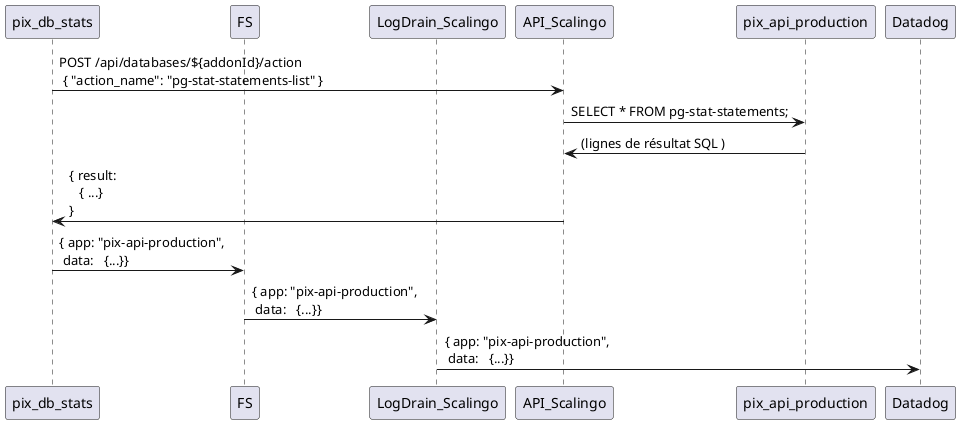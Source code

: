 @startuml
participant pix_db_stats
participant FS
participant LogDrain_Scalingo
participant API_Scalingo
participant pix_api_production
participant Datadog
pix_db_stats -> API_Scalingo : POST /api/databases/${addonId}/action \n { "action_name": "pg-stat-statements-list" }
API_Scalingo -> pix_api_production : SELECT * FROM pg-stat-statements;
pix_api_production -> API_Scalingo : (lignes de résultat SQL )
API_Scalingo -> pix_db_stats : { result: \n   { ...} \n}
pix_db_stats -> FS : { app: "pix-api-production", \n data:   {...}}
FS -> LogDrain_Scalingo : { app: "pix-api-production", \n data:   {...}}
LogDrain_Scalingo -> Datadog : { app: "pix-api-production",\n data:   {...}}
@enduml
